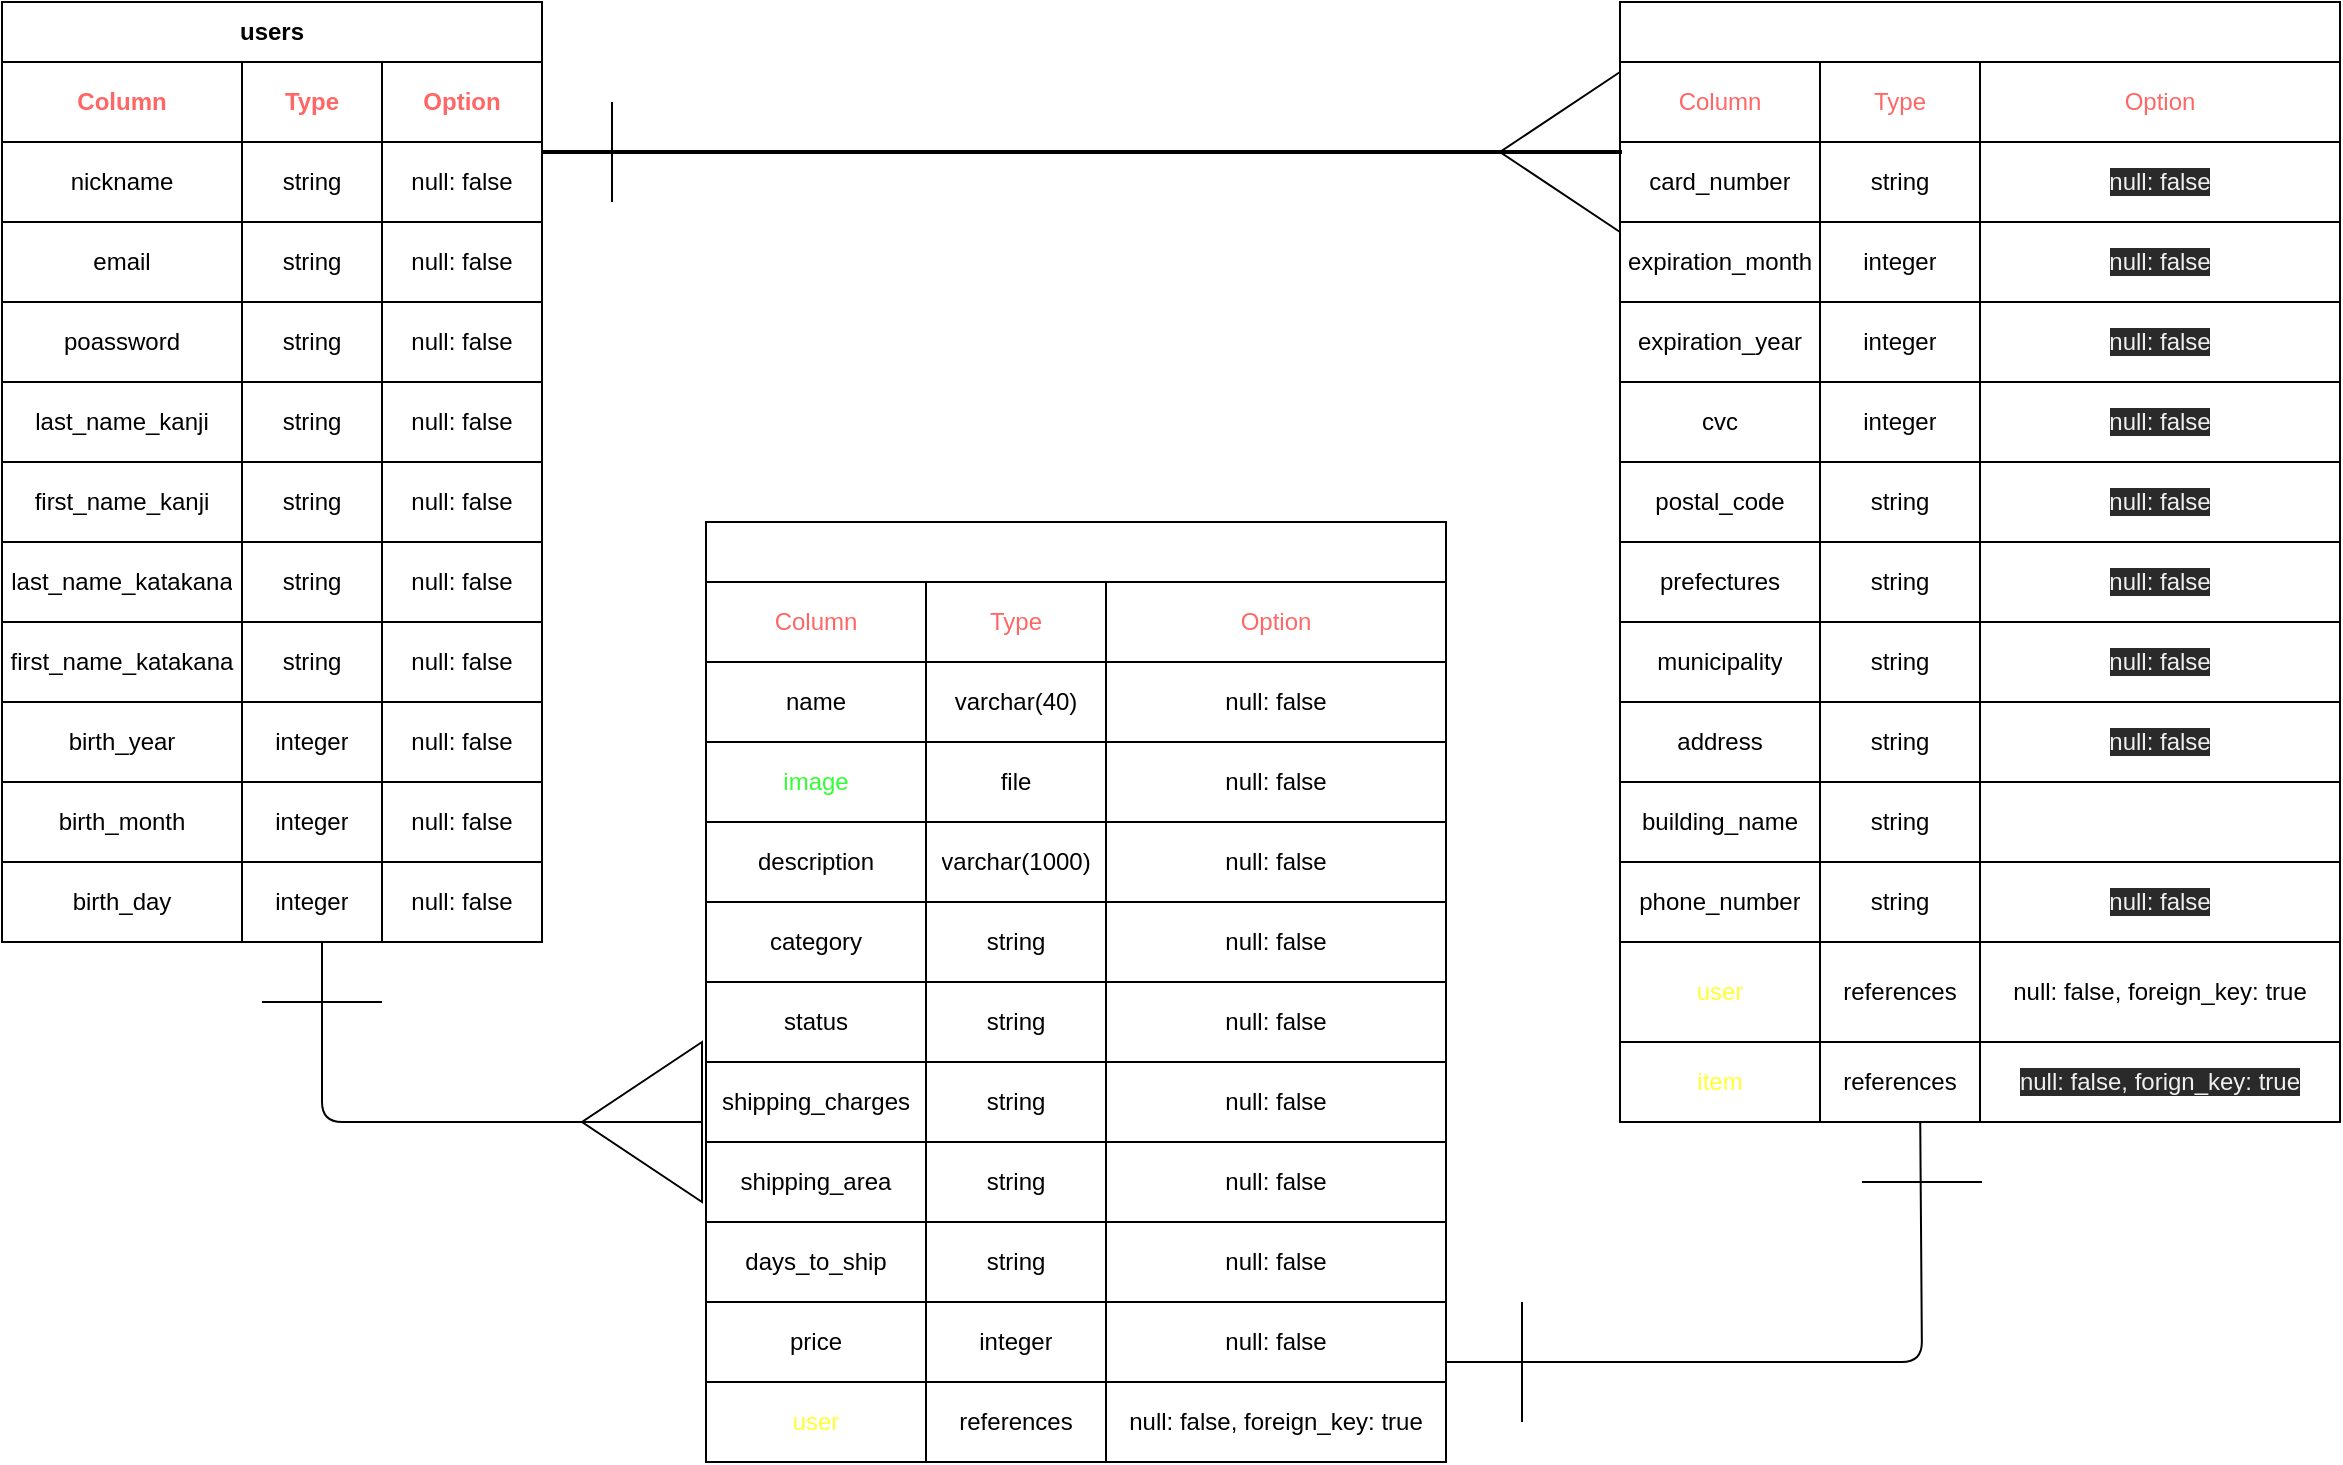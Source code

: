 <mxfile version="14.2.4" type="embed">
    <diagram id="sl5BSPvHvkOXAtMsiaxR" name="ページ1">
        <mxGraphModel dx="439" dy="753" grid="1" gridSize="10" guides="1" tooltips="1" connect="1" arrows="1" fold="1" page="1" pageScale="1" pageWidth="1169" pageHeight="1654" math="0" shadow="0">
            <root>
                <mxCell id="0"/>
                <mxCell id="1" parent="0"/>
                <mxCell id="167" value="" style="triangle;whiteSpace=wrap;html=1;labelBackgroundColor=none;fontColor=#FFFF33;rotation=-180;" vertex="1" parent="1">
                    <mxGeometry x="290" y="520" width="60" height="80" as="geometry"/>
                </mxCell>
                <mxCell id="15" value="users" style="shape=table;html=1;whiteSpace=wrap;startSize=30;container=1;collapsible=0;childLayout=tableLayout;fontStyle=1;align=center;spacing=2;" vertex="1" parent="1">
                    <mxGeometry width="270" height="470" as="geometry"/>
                </mxCell>
                <mxCell id="16" value="" style="shape=partialRectangle;html=1;whiteSpace=wrap;collapsible=0;dropTarget=0;pointerEvents=0;fillColor=none;top=0;left=0;bottom=0;right=0;points=[[0,0.5],[1,0.5]];portConstraint=eastwest;" vertex="1" parent="15">
                    <mxGeometry y="30" width="270" height="40" as="geometry"/>
                </mxCell>
                <mxCell id="17" value="Column" style="shape=partialRectangle;html=1;whiteSpace=wrap;connectable=0;fillColor=none;top=0;left=0;bottom=0;right=0;overflow=hidden;fontStyle=1;labelBackgroundColor=none;fontColor=#FF6666;" vertex="1" parent="16">
                    <mxGeometry width="120" height="40" as="geometry"/>
                </mxCell>
                <mxCell id="18" value="Type" style="shape=partialRectangle;html=1;whiteSpace=wrap;connectable=0;fillColor=none;top=0;left=0;bottom=0;right=0;overflow=hidden;fontStyle=1;fontColor=#FF6666;" vertex="1" parent="16">
                    <mxGeometry x="120" width="70" height="40" as="geometry"/>
                </mxCell>
                <mxCell id="19" value="Option" style="shape=partialRectangle;html=1;whiteSpace=wrap;connectable=0;fillColor=none;top=0;left=0;bottom=0;right=0;overflow=hidden;fontStyle=1;fontColor=#FF6666;" vertex="1" parent="16">
                    <mxGeometry x="190" width="80" height="40" as="geometry"/>
                </mxCell>
                <mxCell id="20" value="" style="shape=partialRectangle;html=1;whiteSpace=wrap;collapsible=0;dropTarget=0;pointerEvents=0;fillColor=none;top=0;left=0;bottom=0;right=0;points=[[0,0.5],[1,0.5]];portConstraint=eastwest;" vertex="1" parent="15">
                    <mxGeometry y="70" width="270" height="40" as="geometry"/>
                </mxCell>
                <mxCell id="21" value="nickname" style="shape=partialRectangle;html=1;whiteSpace=wrap;connectable=0;fillColor=none;top=0;left=0;bottom=0;right=0;overflow=hidden;" vertex="1" parent="20">
                    <mxGeometry width="120" height="40" as="geometry"/>
                </mxCell>
                <mxCell id="22" value="string" style="shape=partialRectangle;html=1;whiteSpace=wrap;connectable=0;fillColor=none;top=0;left=0;bottom=0;right=0;overflow=hidden;" vertex="1" parent="20">
                    <mxGeometry x="120" width="70" height="40" as="geometry"/>
                </mxCell>
                <mxCell id="23" value="null: false" style="shape=partialRectangle;html=1;whiteSpace=wrap;connectable=0;fillColor=none;top=0;left=0;bottom=0;right=0;overflow=hidden;" vertex="1" parent="20">
                    <mxGeometry x="190" width="80" height="40" as="geometry"/>
                </mxCell>
                <mxCell id="24" value="" style="shape=partialRectangle;html=1;whiteSpace=wrap;collapsible=0;dropTarget=0;pointerEvents=0;fillColor=none;top=0;left=0;bottom=0;right=0;points=[[0,0.5],[1,0.5]];portConstraint=eastwest;" vertex="1" parent="15">
                    <mxGeometry y="110" width="270" height="40" as="geometry"/>
                </mxCell>
                <mxCell id="25" value="email" style="shape=partialRectangle;html=1;whiteSpace=wrap;connectable=0;fillColor=none;top=0;left=0;bottom=0;right=0;overflow=hidden;" vertex="1" parent="24">
                    <mxGeometry width="120" height="40" as="geometry"/>
                </mxCell>
                <mxCell id="26" value="string" style="shape=partialRectangle;html=1;whiteSpace=wrap;connectable=0;fillColor=none;top=0;left=0;bottom=0;right=0;overflow=hidden;" vertex="1" parent="24">
                    <mxGeometry x="120" width="70" height="40" as="geometry"/>
                </mxCell>
                <mxCell id="27" value="&lt;span&gt;null: false&lt;/span&gt;" style="shape=partialRectangle;html=1;whiteSpace=wrap;connectable=0;fillColor=none;top=0;left=0;bottom=0;right=0;overflow=hidden;" vertex="1" parent="24">
                    <mxGeometry x="190" width="80" height="40" as="geometry"/>
                </mxCell>
                <mxCell id="28" style="shape=partialRectangle;html=1;whiteSpace=wrap;collapsible=0;dropTarget=0;pointerEvents=0;fillColor=none;top=0;left=0;bottom=0;right=0;points=[[0,0.5],[1,0.5]];portConstraint=eastwest;" vertex="1" parent="15">
                    <mxGeometry y="150" width="270" height="40" as="geometry"/>
                </mxCell>
                <mxCell id="29" value="poassword" style="shape=partialRectangle;html=1;whiteSpace=wrap;connectable=0;fillColor=none;top=0;left=0;bottom=0;right=0;overflow=hidden;" vertex="1" parent="28">
                    <mxGeometry width="120" height="40" as="geometry"/>
                </mxCell>
                <mxCell id="30" value="string" style="shape=partialRectangle;html=1;whiteSpace=wrap;connectable=0;fillColor=none;top=0;left=0;bottom=0;right=0;overflow=hidden;" vertex="1" parent="28">
                    <mxGeometry x="120" width="70" height="40" as="geometry"/>
                </mxCell>
                <mxCell id="31" value="&lt;span&gt;null: false&lt;/span&gt;" style="shape=partialRectangle;html=1;whiteSpace=wrap;connectable=0;fillColor=none;top=0;left=0;bottom=0;right=0;overflow=hidden;" vertex="1" parent="28">
                    <mxGeometry x="190" width="80" height="40" as="geometry"/>
                </mxCell>
                <mxCell id="32" style="shape=partialRectangle;html=1;whiteSpace=wrap;collapsible=0;dropTarget=0;pointerEvents=0;fillColor=none;top=0;left=0;bottom=0;right=0;points=[[0,0.5],[1,0.5]];portConstraint=eastwest;" vertex="1" parent="15">
                    <mxGeometry y="190" width="270" height="40" as="geometry"/>
                </mxCell>
                <mxCell id="33" value="last_name_kanji" style="shape=partialRectangle;html=1;whiteSpace=wrap;connectable=0;fillColor=none;top=0;left=0;bottom=0;right=0;overflow=hidden;" vertex="1" parent="32">
                    <mxGeometry width="120" height="40" as="geometry"/>
                </mxCell>
                <mxCell id="34" value="string" style="shape=partialRectangle;html=1;whiteSpace=wrap;connectable=0;fillColor=none;top=0;left=0;bottom=0;right=0;overflow=hidden;" vertex="1" parent="32">
                    <mxGeometry x="120" width="70" height="40" as="geometry"/>
                </mxCell>
                <mxCell id="35" value="&lt;span&gt;null: false&lt;/span&gt;" style="shape=partialRectangle;html=1;whiteSpace=wrap;connectable=0;fillColor=none;top=0;left=0;bottom=0;right=0;overflow=hidden;" vertex="1" parent="32">
                    <mxGeometry x="190" width="80" height="40" as="geometry"/>
                </mxCell>
                <mxCell id="36" style="shape=partialRectangle;html=1;whiteSpace=wrap;collapsible=0;dropTarget=0;pointerEvents=0;fillColor=none;top=0;left=0;bottom=0;right=0;points=[[0,0.5],[1,0.5]];portConstraint=eastwest;" vertex="1" parent="15">
                    <mxGeometry y="230" width="270" height="40" as="geometry"/>
                </mxCell>
                <mxCell id="37" value="first_name_kanji" style="shape=partialRectangle;html=1;whiteSpace=wrap;connectable=0;fillColor=none;top=0;left=0;bottom=0;right=0;overflow=hidden;" vertex="1" parent="36">
                    <mxGeometry width="120" height="40" as="geometry"/>
                </mxCell>
                <mxCell id="38" value="string" style="shape=partialRectangle;html=1;whiteSpace=wrap;connectable=0;fillColor=none;top=0;left=0;bottom=0;right=0;overflow=hidden;" vertex="1" parent="36">
                    <mxGeometry x="120" width="70" height="40" as="geometry"/>
                </mxCell>
                <mxCell id="39" value="&lt;span&gt;null: false&lt;/span&gt;" style="shape=partialRectangle;html=1;whiteSpace=wrap;connectable=0;fillColor=none;top=0;left=0;bottom=0;right=0;overflow=hidden;" vertex="1" parent="36">
                    <mxGeometry x="190" width="80" height="40" as="geometry"/>
                </mxCell>
                <mxCell id="40" style="shape=partialRectangle;html=1;whiteSpace=wrap;collapsible=0;dropTarget=0;pointerEvents=0;fillColor=none;top=0;left=0;bottom=0;right=0;points=[[0,0.5],[1,0.5]];portConstraint=eastwest;" vertex="1" parent="15">
                    <mxGeometry y="270" width="270" height="40" as="geometry"/>
                </mxCell>
                <mxCell id="41" value="last_name_katakana" style="shape=partialRectangle;html=1;whiteSpace=wrap;connectable=0;fillColor=none;top=0;left=0;bottom=0;right=0;overflow=hidden;" vertex="1" parent="40">
                    <mxGeometry width="120" height="40" as="geometry"/>
                </mxCell>
                <mxCell id="42" value="string" style="shape=partialRectangle;html=1;whiteSpace=wrap;connectable=0;fillColor=none;top=0;left=0;bottom=0;right=0;overflow=hidden;" vertex="1" parent="40">
                    <mxGeometry x="120" width="70" height="40" as="geometry"/>
                </mxCell>
                <mxCell id="43" value="&lt;span&gt;null: false&lt;/span&gt;" style="shape=partialRectangle;html=1;whiteSpace=wrap;connectable=0;fillColor=none;top=0;left=0;bottom=0;right=0;overflow=hidden;" vertex="1" parent="40">
                    <mxGeometry x="190" width="80" height="40" as="geometry"/>
                </mxCell>
                <mxCell id="44" style="shape=partialRectangle;html=1;whiteSpace=wrap;collapsible=0;dropTarget=0;pointerEvents=0;fillColor=none;top=0;left=0;bottom=0;right=0;points=[[0,0.5],[1,0.5]];portConstraint=eastwest;" vertex="1" parent="15">
                    <mxGeometry y="310" width="270" height="40" as="geometry"/>
                </mxCell>
                <mxCell id="45" value="first_name_katakana" style="shape=partialRectangle;html=1;whiteSpace=wrap;connectable=0;fillColor=none;top=0;left=0;bottom=0;right=0;overflow=hidden;" vertex="1" parent="44">
                    <mxGeometry width="120" height="40" as="geometry"/>
                </mxCell>
                <mxCell id="46" value="string" style="shape=partialRectangle;html=1;whiteSpace=wrap;connectable=0;fillColor=none;top=0;left=0;bottom=0;right=0;overflow=hidden;" vertex="1" parent="44">
                    <mxGeometry x="120" width="70" height="40" as="geometry"/>
                </mxCell>
                <mxCell id="47" value="&lt;span&gt;null: false&lt;/span&gt;" style="shape=partialRectangle;html=1;whiteSpace=wrap;connectable=0;fillColor=none;top=0;left=0;bottom=0;right=0;overflow=hidden;" vertex="1" parent="44">
                    <mxGeometry x="190" width="80" height="40" as="geometry"/>
                </mxCell>
                <mxCell id="48" style="shape=partialRectangle;html=1;whiteSpace=wrap;collapsible=0;dropTarget=0;pointerEvents=0;fillColor=none;top=0;left=0;bottom=0;right=0;points=[[0,0.5],[1,0.5]];portConstraint=eastwest;" vertex="1" parent="15">
                    <mxGeometry y="350" width="270" height="40" as="geometry"/>
                </mxCell>
                <mxCell id="49" value="birth_year" style="shape=partialRectangle;html=1;whiteSpace=wrap;connectable=0;fillColor=none;top=0;left=0;bottom=0;right=0;overflow=hidden;" vertex="1" parent="48">
                    <mxGeometry width="120" height="40" as="geometry"/>
                </mxCell>
                <mxCell id="50" value="integer" style="shape=partialRectangle;html=1;whiteSpace=wrap;connectable=0;fillColor=none;top=0;left=0;bottom=0;right=0;overflow=hidden;" vertex="1" parent="48">
                    <mxGeometry x="120" width="70" height="40" as="geometry"/>
                </mxCell>
                <mxCell id="51" value="&lt;span&gt;null: false&lt;/span&gt;" style="shape=partialRectangle;html=1;whiteSpace=wrap;connectable=0;fillColor=none;top=0;left=0;bottom=0;right=0;overflow=hidden;" vertex="1" parent="48">
                    <mxGeometry x="190" width="80" height="40" as="geometry"/>
                </mxCell>
                <mxCell id="52" style="shape=partialRectangle;html=1;whiteSpace=wrap;collapsible=0;dropTarget=0;pointerEvents=0;fillColor=none;top=0;left=0;bottom=0;right=0;points=[[0,0.5],[1,0.5]];portConstraint=eastwest;" vertex="1" parent="15">
                    <mxGeometry y="390" width="270" height="40" as="geometry"/>
                </mxCell>
                <mxCell id="53" value="birth_month" style="shape=partialRectangle;html=1;whiteSpace=wrap;connectable=0;fillColor=none;top=0;left=0;bottom=0;right=0;overflow=hidden;" vertex="1" parent="52">
                    <mxGeometry width="120" height="40" as="geometry"/>
                </mxCell>
                <mxCell id="54" value="integer" style="shape=partialRectangle;html=1;whiteSpace=wrap;connectable=0;fillColor=none;top=0;left=0;bottom=0;right=0;overflow=hidden;" vertex="1" parent="52">
                    <mxGeometry x="120" width="70" height="40" as="geometry"/>
                </mxCell>
                <mxCell id="55" value="&lt;span&gt;null: false&lt;/span&gt;" style="shape=partialRectangle;html=1;whiteSpace=wrap;connectable=0;fillColor=none;top=0;left=0;bottom=0;right=0;overflow=hidden;" vertex="1" parent="52">
                    <mxGeometry x="190" width="80" height="40" as="geometry"/>
                </mxCell>
                <mxCell id="56" style="shape=partialRectangle;html=1;whiteSpace=wrap;collapsible=0;dropTarget=0;pointerEvents=0;fillColor=none;top=0;left=0;bottom=0;right=0;points=[[0,0.5],[1,0.5]];portConstraint=eastwest;" vertex="1" parent="15">
                    <mxGeometry y="430" width="270" height="40" as="geometry"/>
                </mxCell>
                <mxCell id="57" value="birth_day" style="shape=partialRectangle;html=1;whiteSpace=wrap;connectable=0;fillColor=none;top=0;left=0;bottom=0;right=0;overflow=hidden;" vertex="1" parent="56">
                    <mxGeometry width="120" height="40" as="geometry"/>
                </mxCell>
                <mxCell id="58" value="integer" style="shape=partialRectangle;html=1;whiteSpace=wrap;connectable=0;fillColor=none;top=0;left=0;bottom=0;right=0;overflow=hidden;" vertex="1" parent="56">
                    <mxGeometry x="120" width="70" height="40" as="geometry"/>
                </mxCell>
                <mxCell id="59" value="&lt;span&gt;null: false&lt;/span&gt;" style="shape=partialRectangle;html=1;whiteSpace=wrap;connectable=0;fillColor=none;top=0;left=0;bottom=0;right=0;overflow=hidden;" vertex="1" parent="56">
                    <mxGeometry x="190" width="80" height="40" as="geometry"/>
                </mxCell>
                <mxCell id="60" value="&lt;font color=&quot;#ffffff&quot;&gt;items&lt;/font&gt;" style="shape=table;html=1;whiteSpace=wrap;startSize=30;container=1;collapsible=0;childLayout=tableLayout;fontStyle=1;align=center;labelBackgroundColor=none;fontColor=#FF6666;" vertex="1" parent="1">
                    <mxGeometry x="352" y="260" width="370" height="470" as="geometry"/>
                </mxCell>
                <mxCell id="61" value="" style="shape=partialRectangle;html=1;whiteSpace=wrap;collapsible=0;dropTarget=0;pointerEvents=0;fillColor=none;top=0;left=0;bottom=0;right=0;points=[[0,0.5],[1,0.5]];portConstraint=eastwest;" vertex="1" parent="60">
                    <mxGeometry y="30" width="370" height="40" as="geometry"/>
                </mxCell>
                <mxCell id="62" value="Column" style="shape=partialRectangle;html=1;whiteSpace=wrap;connectable=0;fillColor=none;top=0;left=0;bottom=0;right=0;overflow=hidden;fontColor=#FF6666;" vertex="1" parent="61">
                    <mxGeometry width="110" height="40" as="geometry"/>
                </mxCell>
                <mxCell id="63" value="Type" style="shape=partialRectangle;html=1;whiteSpace=wrap;connectable=0;fillColor=none;top=0;left=0;bottom=0;right=0;overflow=hidden;fontColor=#FF6666;" vertex="1" parent="61">
                    <mxGeometry x="110" width="90" height="40" as="geometry"/>
                </mxCell>
                <mxCell id="64" value="Option" style="shape=partialRectangle;html=1;whiteSpace=wrap;connectable=0;fillColor=none;top=0;left=0;bottom=0;right=0;overflow=hidden;fontColor=#FF6666;" vertex="1" parent="61">
                    <mxGeometry x="200" width="170" height="40" as="geometry"/>
                </mxCell>
                <mxCell id="93" style="shape=partialRectangle;html=1;whiteSpace=wrap;collapsible=0;dropTarget=0;pointerEvents=0;fillColor=none;top=0;left=0;bottom=0;right=0;points=[[0,0.5],[1,0.5]];portConstraint=eastwest;" vertex="1" parent="60">
                    <mxGeometry y="70" width="370" height="40" as="geometry"/>
                </mxCell>
                <mxCell id="94" value="name" style="shape=partialRectangle;html=1;whiteSpace=wrap;connectable=0;fillColor=none;top=0;left=0;bottom=0;right=0;overflow=hidden;" vertex="1" parent="93">
                    <mxGeometry width="110" height="40" as="geometry"/>
                </mxCell>
                <mxCell id="95" value="varchar(40)" style="shape=partialRectangle;html=1;whiteSpace=wrap;connectable=0;fillColor=none;top=0;left=0;bottom=0;right=0;overflow=hidden;" vertex="1" parent="93">
                    <mxGeometry x="110" width="90" height="40" as="geometry"/>
                </mxCell>
                <mxCell id="96" value="null: false" style="shape=partialRectangle;html=1;whiteSpace=wrap;connectable=0;fillColor=none;top=0;left=0;bottom=0;right=0;overflow=hidden;" vertex="1" parent="93">
                    <mxGeometry x="200" width="170" height="40" as="geometry"/>
                </mxCell>
                <mxCell id="89" style="shape=partialRectangle;html=1;whiteSpace=wrap;collapsible=0;dropTarget=0;pointerEvents=0;fillColor=none;top=0;left=0;bottom=0;right=0;points=[[0,0.5],[1,0.5]];portConstraint=eastwest;fontColor=#33FF33;" vertex="1" parent="60">
                    <mxGeometry y="110" width="370" height="40" as="geometry"/>
                </mxCell>
                <mxCell id="90" value="image" style="shape=partialRectangle;html=1;whiteSpace=wrap;connectable=0;fillColor=none;top=0;left=0;bottom=0;right=0;overflow=hidden;fontColor=#33FF33;" vertex="1" parent="89">
                    <mxGeometry width="110" height="40" as="geometry"/>
                </mxCell>
                <mxCell id="91" value="file" style="shape=partialRectangle;html=1;whiteSpace=wrap;connectable=0;fillColor=none;top=0;left=0;bottom=0;right=0;overflow=hidden;" vertex="1" parent="89">
                    <mxGeometry x="110" width="90" height="40" as="geometry"/>
                </mxCell>
                <mxCell id="92" value="null: false" style="shape=partialRectangle;html=1;whiteSpace=wrap;connectable=0;fillColor=none;top=0;left=0;bottom=0;right=0;overflow=hidden;" vertex="1" parent="89">
                    <mxGeometry x="200" width="170" height="40" as="geometry"/>
                </mxCell>
                <mxCell id="85" style="shape=partialRectangle;html=1;whiteSpace=wrap;collapsible=0;dropTarget=0;pointerEvents=0;fillColor=none;top=0;left=0;bottom=0;right=0;points=[[0,0.5],[1,0.5]];portConstraint=eastwest;" vertex="1" parent="60">
                    <mxGeometry y="150" width="370" height="40" as="geometry"/>
                </mxCell>
                <mxCell id="86" value="description" style="shape=partialRectangle;html=1;whiteSpace=wrap;connectable=0;fillColor=none;top=0;left=0;bottom=0;right=0;overflow=hidden;" vertex="1" parent="85">
                    <mxGeometry width="110" height="40" as="geometry"/>
                </mxCell>
                <mxCell id="87" value="varchar(1000)" style="shape=partialRectangle;html=1;whiteSpace=wrap;connectable=0;fillColor=none;top=0;left=0;bottom=0;right=0;overflow=hidden;" vertex="1" parent="85">
                    <mxGeometry x="110" width="90" height="40" as="geometry"/>
                </mxCell>
                <mxCell id="88" value="null: false" style="shape=partialRectangle;html=1;whiteSpace=wrap;connectable=0;fillColor=none;top=0;left=0;bottom=0;right=0;overflow=hidden;" vertex="1" parent="85">
                    <mxGeometry x="200" width="170" height="40" as="geometry"/>
                </mxCell>
                <mxCell id="81" style="shape=partialRectangle;html=1;whiteSpace=wrap;collapsible=0;dropTarget=0;pointerEvents=0;fillColor=none;top=0;left=0;bottom=0;right=0;points=[[0,0.5],[1,0.5]];portConstraint=eastwest;" vertex="1" parent="60">
                    <mxGeometry y="190" width="370" height="40" as="geometry"/>
                </mxCell>
                <mxCell id="82" value="category" style="shape=partialRectangle;html=1;whiteSpace=wrap;connectable=0;fillColor=none;top=0;left=0;bottom=0;right=0;overflow=hidden;" vertex="1" parent="81">
                    <mxGeometry width="110" height="40" as="geometry"/>
                </mxCell>
                <mxCell id="83" value="string" style="shape=partialRectangle;html=1;whiteSpace=wrap;connectable=0;fillColor=none;top=0;left=0;bottom=0;right=0;overflow=hidden;" vertex="1" parent="81">
                    <mxGeometry x="110" width="90" height="40" as="geometry"/>
                </mxCell>
                <mxCell id="84" value="null: false" style="shape=partialRectangle;html=1;whiteSpace=wrap;connectable=0;fillColor=none;top=0;left=0;bottom=0;right=0;overflow=hidden;" vertex="1" parent="81">
                    <mxGeometry x="200" width="170" height="40" as="geometry"/>
                </mxCell>
                <mxCell id="77" style="shape=partialRectangle;html=1;whiteSpace=wrap;collapsible=0;dropTarget=0;pointerEvents=0;fillColor=none;top=0;left=0;bottom=0;right=0;points=[[0,0.5],[1,0.5]];portConstraint=eastwest;" vertex="1" parent="60">
                    <mxGeometry y="230" width="370" height="40" as="geometry"/>
                </mxCell>
                <mxCell id="78" value="status" style="shape=partialRectangle;html=1;whiteSpace=wrap;connectable=0;fillColor=none;top=0;left=0;bottom=0;right=0;overflow=hidden;" vertex="1" parent="77">
                    <mxGeometry width="110" height="40" as="geometry"/>
                </mxCell>
                <mxCell id="79" value="string" style="shape=partialRectangle;html=1;whiteSpace=wrap;connectable=0;fillColor=none;top=0;left=0;bottom=0;right=0;overflow=hidden;" vertex="1" parent="77">
                    <mxGeometry x="110" width="90" height="40" as="geometry"/>
                </mxCell>
                <mxCell id="80" value="null: false" style="shape=partialRectangle;html=1;whiteSpace=wrap;connectable=0;fillColor=none;top=0;left=0;bottom=0;right=0;overflow=hidden;" vertex="1" parent="77">
                    <mxGeometry x="200" width="170" height="40" as="geometry"/>
                </mxCell>
                <mxCell id="73" style="shape=partialRectangle;html=1;whiteSpace=wrap;collapsible=0;dropTarget=0;pointerEvents=0;fillColor=none;top=0;left=0;bottom=0;right=0;points=[[0,0.5],[1,0.5]];portConstraint=eastwest;" vertex="1" parent="60">
                    <mxGeometry y="270" width="370" height="40" as="geometry"/>
                </mxCell>
                <mxCell id="74" value="shipping_charges" style="shape=partialRectangle;html=1;whiteSpace=wrap;connectable=0;fillColor=none;top=0;left=0;bottom=0;right=0;overflow=hidden;" vertex="1" parent="73">
                    <mxGeometry width="110" height="40" as="geometry"/>
                </mxCell>
                <mxCell id="75" value="string" style="shape=partialRectangle;html=1;whiteSpace=wrap;connectable=0;fillColor=none;top=0;left=0;bottom=0;right=0;overflow=hidden;" vertex="1" parent="73">
                    <mxGeometry x="110" width="90" height="40" as="geometry"/>
                </mxCell>
                <mxCell id="76" value="null: false" style="shape=partialRectangle;html=1;whiteSpace=wrap;connectable=0;fillColor=none;top=0;left=0;bottom=0;right=0;overflow=hidden;" vertex="1" parent="73">
                    <mxGeometry x="200" width="170" height="40" as="geometry"/>
                </mxCell>
                <mxCell id="65" value="" style="shape=partialRectangle;html=1;whiteSpace=wrap;collapsible=0;dropTarget=0;pointerEvents=0;fillColor=none;top=0;left=0;bottom=0;right=0;points=[[0,0.5],[1,0.5]];portConstraint=eastwest;" vertex="1" parent="60">
                    <mxGeometry y="310" width="370" height="40" as="geometry"/>
                </mxCell>
                <mxCell id="66" value="shipping_area" style="shape=partialRectangle;html=1;whiteSpace=wrap;connectable=0;fillColor=none;top=0;left=0;bottom=0;right=0;overflow=hidden;" vertex="1" parent="65">
                    <mxGeometry width="110" height="40" as="geometry"/>
                </mxCell>
                <mxCell id="67" value="string" style="shape=partialRectangle;html=1;whiteSpace=wrap;connectable=0;fillColor=none;top=0;left=0;bottom=0;right=0;overflow=hidden;" vertex="1" parent="65">
                    <mxGeometry x="110" width="90" height="40" as="geometry"/>
                </mxCell>
                <mxCell id="68" value="null: false" style="shape=partialRectangle;html=1;whiteSpace=wrap;connectable=0;fillColor=none;top=0;left=0;bottom=0;right=0;overflow=hidden;" vertex="1" parent="65">
                    <mxGeometry x="200" width="170" height="40" as="geometry"/>
                </mxCell>
                <mxCell id="69" value="" style="shape=partialRectangle;html=1;whiteSpace=wrap;collapsible=0;dropTarget=0;pointerEvents=0;fillColor=none;top=0;left=0;bottom=0;right=0;points=[[0,0.5],[1,0.5]];portConstraint=eastwest;" vertex="1" parent="60">
                    <mxGeometry y="350" width="370" height="40" as="geometry"/>
                </mxCell>
                <mxCell id="70" value="days_to_ship" style="shape=partialRectangle;html=1;whiteSpace=wrap;connectable=0;fillColor=none;top=0;left=0;bottom=0;right=0;overflow=hidden;" vertex="1" parent="69">
                    <mxGeometry width="110" height="40" as="geometry"/>
                </mxCell>
                <mxCell id="71" value="string" style="shape=partialRectangle;html=1;whiteSpace=wrap;connectable=0;fillColor=none;top=0;left=0;bottom=0;right=0;overflow=hidden;" vertex="1" parent="69">
                    <mxGeometry x="110" width="90" height="40" as="geometry"/>
                </mxCell>
                <mxCell id="72" value="null: false" style="shape=partialRectangle;html=1;whiteSpace=wrap;connectable=0;fillColor=none;top=0;left=0;bottom=0;right=0;overflow=hidden;" vertex="1" parent="69">
                    <mxGeometry x="200" width="170" height="40" as="geometry"/>
                </mxCell>
                <mxCell id="97" style="shape=partialRectangle;html=1;whiteSpace=wrap;collapsible=0;dropTarget=0;pointerEvents=0;fillColor=none;top=0;left=0;bottom=0;right=0;points=[[0,0.5],[1,0.5]];portConstraint=eastwest;" vertex="1" parent="60">
                    <mxGeometry y="390" width="370" height="40" as="geometry"/>
                </mxCell>
                <mxCell id="98" value="price" style="shape=partialRectangle;html=1;whiteSpace=wrap;connectable=0;fillColor=none;top=0;left=0;bottom=0;right=0;overflow=hidden;" vertex="1" parent="97">
                    <mxGeometry width="110" height="40" as="geometry"/>
                </mxCell>
                <mxCell id="99" value="integer" style="shape=partialRectangle;html=1;whiteSpace=wrap;connectable=0;fillColor=none;top=0;left=0;bottom=0;right=0;overflow=hidden;" vertex="1" parent="97">
                    <mxGeometry x="110" width="90" height="40" as="geometry"/>
                </mxCell>
                <mxCell id="100" value="null: false" style="shape=partialRectangle;html=1;whiteSpace=wrap;connectable=0;fillColor=none;top=0;left=0;bottom=0;right=0;overflow=hidden;" vertex="1" parent="97">
                    <mxGeometry x="200" width="170" height="40" as="geometry"/>
                </mxCell>
                <mxCell id="105" style="shape=partialRectangle;html=1;whiteSpace=wrap;collapsible=0;dropTarget=0;pointerEvents=0;fillColor=none;top=0;left=0;bottom=0;right=0;points=[[0,0.5],[1,0.5]];portConstraint=eastwest;" vertex="1" parent="60">
                    <mxGeometry y="430" width="370" height="40" as="geometry"/>
                </mxCell>
                <mxCell id="106" value="user" style="shape=partialRectangle;html=1;whiteSpace=wrap;connectable=0;fillColor=none;top=0;left=0;bottom=0;right=0;overflow=hidden;fontColor=#FFFF33;" vertex="1" parent="105">
                    <mxGeometry width="110" height="40" as="geometry"/>
                </mxCell>
                <mxCell id="107" value="references" style="shape=partialRectangle;html=1;whiteSpace=wrap;connectable=0;fillColor=none;top=0;left=0;bottom=0;right=0;overflow=hidden;" vertex="1" parent="105">
                    <mxGeometry x="110" width="90" height="40" as="geometry"/>
                </mxCell>
                <mxCell id="108" value="null: false, foreign_key: true" style="shape=partialRectangle;html=1;whiteSpace=wrap;connectable=0;fillColor=none;top=0;left=0;bottom=0;right=0;overflow=hidden;" vertex="1" parent="105">
                    <mxGeometry x="200" width="170" height="40" as="geometry"/>
                </mxCell>
                <mxCell id="109" value="orders" style="shape=table;html=1;whiteSpace=wrap;startSize=30;container=1;collapsible=0;childLayout=tableLayout;fontStyle=1;align=center;labelBackgroundColor=none;fontColor=#FFFFFF;" vertex="1" parent="1">
                    <mxGeometry x="809" width="360" height="560" as="geometry"/>
                </mxCell>
                <mxCell id="110" value="" style="shape=partialRectangle;html=1;whiteSpace=wrap;collapsible=0;dropTarget=0;pointerEvents=0;fillColor=none;top=0;left=0;bottom=0;right=0;points=[[0,0.5],[1,0.5]];portConstraint=eastwest;" vertex="1" parent="109">
                    <mxGeometry y="30" width="360" height="40" as="geometry"/>
                </mxCell>
                <mxCell id="111" value="Column" style="shape=partialRectangle;html=1;whiteSpace=wrap;connectable=0;fillColor=none;top=0;left=0;bottom=0;right=0;overflow=hidden;fontColor=#FF6666;" vertex="1" parent="110">
                    <mxGeometry width="100" height="40" as="geometry"/>
                </mxCell>
                <mxCell id="112" value="Type" style="shape=partialRectangle;html=1;whiteSpace=wrap;connectable=0;fillColor=none;top=0;left=0;bottom=0;right=0;overflow=hidden;fontColor=#FF6666;" vertex="1" parent="110">
                    <mxGeometry x="100" width="80" height="40" as="geometry"/>
                </mxCell>
                <mxCell id="113" value="Option" style="shape=partialRectangle;html=1;whiteSpace=wrap;connectable=0;fillColor=none;top=0;left=0;bottom=0;right=0;overflow=hidden;fontColor=#FF6666;" vertex="1" parent="110">
                    <mxGeometry x="180" width="180" height="40" as="geometry"/>
                </mxCell>
                <mxCell id="114" value="" style="shape=partialRectangle;html=1;whiteSpace=wrap;collapsible=0;dropTarget=0;pointerEvents=0;fillColor=none;top=0;left=0;bottom=0;right=0;points=[[0,0.5],[1,0.5]];portConstraint=eastwest;" vertex="1" parent="109">
                    <mxGeometry y="70" width="360" height="40" as="geometry"/>
                </mxCell>
                <mxCell id="115" value="card_number" style="shape=partialRectangle;html=1;whiteSpace=wrap;connectable=0;fillColor=none;top=0;left=0;bottom=0;right=0;overflow=hidden;" vertex="1" parent="114">
                    <mxGeometry width="100" height="40" as="geometry"/>
                </mxCell>
                <mxCell id="116" value="string" style="shape=partialRectangle;html=1;whiteSpace=wrap;connectable=0;fillColor=none;top=0;left=0;bottom=0;right=0;overflow=hidden;" vertex="1" parent="114">
                    <mxGeometry x="100" width="80" height="40" as="geometry"/>
                </mxCell>
                <mxCell id="117" value="&lt;meta charset=&quot;utf-8&quot;&gt;&lt;span style=&quot;color: rgb(240, 240, 240); font-family: helvetica; font-size: 12px; font-style: normal; font-weight: 400; letter-spacing: normal; text-align: center; text-indent: 0px; text-transform: none; word-spacing: 0px; background-color: rgb(42, 42, 42); display: inline; float: none;&quot;&gt;null: false&lt;/span&gt;" style="shape=partialRectangle;html=1;whiteSpace=wrap;connectable=0;fillColor=none;top=0;left=0;bottom=0;right=0;overflow=hidden;" vertex="1" parent="114">
                    <mxGeometry x="180" width="180" height="40" as="geometry"/>
                </mxCell>
                <mxCell id="118" value="" style="shape=partialRectangle;html=1;whiteSpace=wrap;collapsible=0;dropTarget=0;pointerEvents=0;fillColor=none;top=0;left=0;bottom=0;right=0;points=[[0,0.5],[1,0.5]];portConstraint=eastwest;" vertex="1" parent="109">
                    <mxGeometry y="110" width="360" height="40" as="geometry"/>
                </mxCell>
                <mxCell id="119" value="expiration_month" style="shape=partialRectangle;html=1;whiteSpace=wrap;connectable=0;fillColor=none;top=0;left=0;bottom=0;right=0;overflow=hidden;" vertex="1" parent="118">
                    <mxGeometry width="100" height="40" as="geometry"/>
                </mxCell>
                <mxCell id="120" value="integer" style="shape=partialRectangle;html=1;whiteSpace=wrap;connectable=0;fillColor=none;top=0;left=0;bottom=0;right=0;overflow=hidden;" vertex="1" parent="118">
                    <mxGeometry x="100" width="80" height="40" as="geometry"/>
                </mxCell>
                <mxCell id="121" value="&lt;meta charset=&quot;utf-8&quot;&gt;&lt;span style=&quot;color: rgb(240, 240, 240); font-family: helvetica; font-size: 12px; font-style: normal; font-weight: 400; letter-spacing: normal; text-align: center; text-indent: 0px; text-transform: none; word-spacing: 0px; background-color: rgb(42, 42, 42); display: inline; float: none;&quot;&gt;null: false&lt;/span&gt;" style="shape=partialRectangle;html=1;whiteSpace=wrap;connectable=0;fillColor=none;top=0;left=0;bottom=0;right=0;overflow=hidden;" vertex="1" parent="118">
                    <mxGeometry x="180" width="180" height="40" as="geometry"/>
                </mxCell>
                <mxCell id="122" style="shape=partialRectangle;html=1;whiteSpace=wrap;collapsible=0;dropTarget=0;pointerEvents=0;fillColor=none;top=0;left=0;bottom=0;right=0;points=[[0,0.5],[1,0.5]];portConstraint=eastwest;" vertex="1" parent="109">
                    <mxGeometry y="150" width="360" height="40" as="geometry"/>
                </mxCell>
                <mxCell id="123" value="expiration_year" style="shape=partialRectangle;html=1;whiteSpace=wrap;connectable=0;fillColor=none;top=0;left=0;bottom=0;right=0;overflow=hidden;" vertex="1" parent="122">
                    <mxGeometry width="100" height="40" as="geometry"/>
                </mxCell>
                <mxCell id="124" value="integer" style="shape=partialRectangle;html=1;whiteSpace=wrap;connectable=0;fillColor=none;top=0;left=0;bottom=0;right=0;overflow=hidden;" vertex="1" parent="122">
                    <mxGeometry x="100" width="80" height="40" as="geometry"/>
                </mxCell>
                <mxCell id="125" value="&lt;meta charset=&quot;utf-8&quot;&gt;&lt;span style=&quot;color: rgb(240, 240, 240); font-family: helvetica; font-size: 12px; font-style: normal; font-weight: 400; letter-spacing: normal; text-align: center; text-indent: 0px; text-transform: none; word-spacing: 0px; background-color: rgb(42, 42, 42); display: inline; float: none;&quot;&gt;null: false&lt;/span&gt;" style="shape=partialRectangle;html=1;whiteSpace=wrap;connectable=0;fillColor=none;top=0;left=0;bottom=0;right=0;overflow=hidden;" vertex="1" parent="122">
                    <mxGeometry x="180" width="180" height="40" as="geometry"/>
                </mxCell>
                <mxCell id="126" style="shape=partialRectangle;html=1;whiteSpace=wrap;collapsible=0;dropTarget=0;pointerEvents=0;fillColor=none;top=0;left=0;bottom=0;right=0;points=[[0,0.5],[1,0.5]];portConstraint=eastwest;" vertex="1" parent="109">
                    <mxGeometry y="190" width="360" height="40" as="geometry"/>
                </mxCell>
                <mxCell id="127" value="cvc" style="shape=partialRectangle;html=1;whiteSpace=wrap;connectable=0;fillColor=none;top=0;left=0;bottom=0;right=0;overflow=hidden;" vertex="1" parent="126">
                    <mxGeometry width="100" height="40" as="geometry"/>
                </mxCell>
                <mxCell id="128" value="integer" style="shape=partialRectangle;html=1;whiteSpace=wrap;connectable=0;fillColor=none;top=0;left=0;bottom=0;right=0;overflow=hidden;" vertex="1" parent="126">
                    <mxGeometry x="100" width="80" height="40" as="geometry"/>
                </mxCell>
                <mxCell id="129" value="&lt;meta charset=&quot;utf-8&quot;&gt;&lt;span style=&quot;color: rgb(240, 240, 240); font-family: helvetica; font-size: 12px; font-style: normal; font-weight: 400; letter-spacing: normal; text-align: center; text-indent: 0px; text-transform: none; word-spacing: 0px; background-color: rgb(42, 42, 42); display: inline; float: none;&quot;&gt;null: false&lt;/span&gt;" style="shape=partialRectangle;html=1;whiteSpace=wrap;connectable=0;fillColor=none;top=0;left=0;bottom=0;right=0;overflow=hidden;" vertex="1" parent="126">
                    <mxGeometry x="180" width="180" height="40" as="geometry"/>
                </mxCell>
                <mxCell id="130" style="shape=partialRectangle;html=1;whiteSpace=wrap;collapsible=0;dropTarget=0;pointerEvents=0;fillColor=none;top=0;left=0;bottom=0;right=0;points=[[0,0.5],[1,0.5]];portConstraint=eastwest;" vertex="1" parent="109">
                    <mxGeometry y="230" width="360" height="40" as="geometry"/>
                </mxCell>
                <mxCell id="131" value="postal_code" style="shape=partialRectangle;html=1;whiteSpace=wrap;connectable=0;fillColor=none;top=0;left=0;bottom=0;right=0;overflow=hidden;" vertex="1" parent="130">
                    <mxGeometry width="100" height="40" as="geometry"/>
                </mxCell>
                <mxCell id="132" value="string" style="shape=partialRectangle;html=1;whiteSpace=wrap;connectable=0;fillColor=none;top=0;left=0;bottom=0;right=0;overflow=hidden;" vertex="1" parent="130">
                    <mxGeometry x="100" width="80" height="40" as="geometry"/>
                </mxCell>
                <mxCell id="133" value="&lt;meta charset=&quot;utf-8&quot;&gt;&lt;span style=&quot;color: rgb(240, 240, 240); font-family: helvetica; font-size: 12px; font-style: normal; font-weight: 400; letter-spacing: normal; text-align: center; text-indent: 0px; text-transform: none; word-spacing: 0px; background-color: rgb(42, 42, 42); display: inline; float: none;&quot;&gt;null: false&lt;/span&gt;" style="shape=partialRectangle;html=1;whiteSpace=wrap;connectable=0;fillColor=none;top=0;left=0;bottom=0;right=0;overflow=hidden;" vertex="1" parent="130">
                    <mxGeometry x="180" width="180" height="40" as="geometry"/>
                </mxCell>
                <mxCell id="134" style="shape=partialRectangle;html=1;whiteSpace=wrap;collapsible=0;dropTarget=0;pointerEvents=0;fillColor=none;top=0;left=0;bottom=0;right=0;points=[[0,0.5],[1,0.5]];portConstraint=eastwest;" vertex="1" parent="109">
                    <mxGeometry y="270" width="360" height="40" as="geometry"/>
                </mxCell>
                <mxCell id="135" value="prefectures" style="shape=partialRectangle;html=1;whiteSpace=wrap;connectable=0;fillColor=none;top=0;left=0;bottom=0;right=0;overflow=hidden;" vertex="1" parent="134">
                    <mxGeometry width="100" height="40" as="geometry"/>
                </mxCell>
                <mxCell id="136" value="string" style="shape=partialRectangle;html=1;whiteSpace=wrap;connectable=0;fillColor=none;top=0;left=0;bottom=0;right=0;overflow=hidden;" vertex="1" parent="134">
                    <mxGeometry x="100" width="80" height="40" as="geometry"/>
                </mxCell>
                <mxCell id="137" value="&lt;meta charset=&quot;utf-8&quot;&gt;&lt;span style=&quot;color: rgb(240, 240, 240); font-family: helvetica; font-size: 12px; font-style: normal; font-weight: 400; letter-spacing: normal; text-align: center; text-indent: 0px; text-transform: none; word-spacing: 0px; background-color: rgb(42, 42, 42); display: inline; float: none;&quot;&gt;null: false&lt;/span&gt;" style="shape=partialRectangle;html=1;whiteSpace=wrap;connectable=0;fillColor=none;top=0;left=0;bottom=0;right=0;overflow=hidden;" vertex="1" parent="134">
                    <mxGeometry x="180" width="180" height="40" as="geometry"/>
                </mxCell>
                <mxCell id="138" style="shape=partialRectangle;html=1;whiteSpace=wrap;collapsible=0;dropTarget=0;pointerEvents=0;fillColor=none;top=0;left=0;bottom=0;right=0;points=[[0,0.5],[1,0.5]];portConstraint=eastwest;" vertex="1" parent="109">
                    <mxGeometry y="310" width="360" height="40" as="geometry"/>
                </mxCell>
                <mxCell id="139" value="municipality" style="shape=partialRectangle;html=1;whiteSpace=wrap;connectable=0;fillColor=none;top=0;left=0;bottom=0;right=0;overflow=hidden;" vertex="1" parent="138">
                    <mxGeometry width="100" height="40" as="geometry"/>
                </mxCell>
                <mxCell id="140" value="string" style="shape=partialRectangle;html=1;whiteSpace=wrap;connectable=0;fillColor=none;top=0;left=0;bottom=0;right=0;overflow=hidden;" vertex="1" parent="138">
                    <mxGeometry x="100" width="80" height="40" as="geometry"/>
                </mxCell>
                <mxCell id="141" value="&lt;meta charset=&quot;utf-8&quot;&gt;&lt;span style=&quot;color: rgb(240, 240, 240); font-family: helvetica; font-size: 12px; font-style: normal; font-weight: 400; letter-spacing: normal; text-align: center; text-indent: 0px; text-transform: none; word-spacing: 0px; background-color: rgb(42, 42, 42); display: inline; float: none;&quot;&gt;null: false&lt;/span&gt;" style="shape=partialRectangle;html=1;whiteSpace=wrap;connectable=0;fillColor=none;top=0;left=0;bottom=0;right=0;overflow=hidden;" vertex="1" parent="138">
                    <mxGeometry x="180" width="180" height="40" as="geometry"/>
                </mxCell>
                <mxCell id="142" style="shape=partialRectangle;html=1;whiteSpace=wrap;collapsible=0;dropTarget=0;pointerEvents=0;fillColor=none;top=0;left=0;bottom=0;right=0;points=[[0,0.5],[1,0.5]];portConstraint=eastwest;" vertex="1" parent="109">
                    <mxGeometry y="350" width="360" height="40" as="geometry"/>
                </mxCell>
                <mxCell id="143" value="address" style="shape=partialRectangle;html=1;whiteSpace=wrap;connectable=0;fillColor=none;top=0;left=0;bottom=0;right=0;overflow=hidden;" vertex="1" parent="142">
                    <mxGeometry width="100" height="40" as="geometry"/>
                </mxCell>
                <mxCell id="144" value="string" style="shape=partialRectangle;html=1;whiteSpace=wrap;connectable=0;fillColor=none;top=0;left=0;bottom=0;right=0;overflow=hidden;" vertex="1" parent="142">
                    <mxGeometry x="100" width="80" height="40" as="geometry"/>
                </mxCell>
                <mxCell id="145" value="&lt;meta charset=&quot;utf-8&quot;&gt;&lt;span style=&quot;color: rgb(240, 240, 240); font-family: helvetica; font-size: 12px; font-style: normal; font-weight: 400; letter-spacing: normal; text-align: center; text-indent: 0px; text-transform: none; word-spacing: 0px; background-color: rgb(42, 42, 42); display: inline; float: none;&quot;&gt;null: false&lt;/span&gt;" style="shape=partialRectangle;html=1;whiteSpace=wrap;connectable=0;fillColor=none;top=0;left=0;bottom=0;right=0;overflow=hidden;" vertex="1" parent="142">
                    <mxGeometry x="180" width="180" height="40" as="geometry"/>
                </mxCell>
                <mxCell id="146" style="shape=partialRectangle;html=1;whiteSpace=wrap;collapsible=0;dropTarget=0;pointerEvents=0;fillColor=none;top=0;left=0;bottom=0;right=0;points=[[0,0.5],[1,0.5]];portConstraint=eastwest;" vertex="1" parent="109">
                    <mxGeometry y="390" width="360" height="40" as="geometry"/>
                </mxCell>
                <mxCell id="147" value="building_name" style="shape=partialRectangle;html=1;whiteSpace=wrap;connectable=0;fillColor=none;top=0;left=0;bottom=0;right=0;overflow=hidden;" vertex="1" parent="146">
                    <mxGeometry width="100" height="40" as="geometry"/>
                </mxCell>
                <mxCell id="148" value="string" style="shape=partialRectangle;html=1;whiteSpace=wrap;connectable=0;fillColor=none;top=0;left=0;bottom=0;right=0;overflow=hidden;" vertex="1" parent="146">
                    <mxGeometry x="100" width="80" height="40" as="geometry"/>
                </mxCell>
                <mxCell id="149" style="shape=partialRectangle;html=1;whiteSpace=wrap;connectable=0;fillColor=none;top=0;left=0;bottom=0;right=0;overflow=hidden;" vertex="1" parent="146">
                    <mxGeometry x="180" width="180" height="40" as="geometry"/>
                </mxCell>
                <mxCell id="150" style="shape=partialRectangle;html=1;whiteSpace=wrap;collapsible=0;dropTarget=0;pointerEvents=0;fillColor=none;top=0;left=0;bottom=0;right=0;points=[[0,0.5],[1,0.5]];portConstraint=eastwest;" vertex="1" parent="109">
                    <mxGeometry y="430" width="360" height="40" as="geometry"/>
                </mxCell>
                <mxCell id="151" value="phone_number" style="shape=partialRectangle;html=1;whiteSpace=wrap;connectable=0;fillColor=none;top=0;left=0;bottom=0;right=0;overflow=hidden;" vertex="1" parent="150">
                    <mxGeometry width="100" height="40" as="geometry"/>
                </mxCell>
                <mxCell id="152" value="string" style="shape=partialRectangle;html=1;whiteSpace=wrap;connectable=0;fillColor=none;top=0;left=0;bottom=0;right=0;overflow=hidden;" vertex="1" parent="150">
                    <mxGeometry x="100" width="80" height="40" as="geometry"/>
                </mxCell>
                <mxCell id="153" value="&lt;meta charset=&quot;utf-8&quot;&gt;&lt;span style=&quot;color: rgb(240, 240, 240); font-family: helvetica; font-size: 12px; font-style: normal; font-weight: 400; letter-spacing: normal; text-align: center; text-indent: 0px; text-transform: none; word-spacing: 0px; background-color: rgb(42, 42, 42); display: inline; float: none;&quot;&gt;null: false&lt;/span&gt;" style="shape=partialRectangle;html=1;whiteSpace=wrap;connectable=0;fillColor=none;top=0;left=0;bottom=0;right=0;overflow=hidden;" vertex="1" parent="150">
                    <mxGeometry x="180" width="180" height="40" as="geometry"/>
                </mxCell>
                <mxCell id="158" style="shape=partialRectangle;html=1;whiteSpace=wrap;collapsible=0;dropTarget=0;pointerEvents=0;fillColor=none;top=0;left=0;bottom=0;right=0;points=[[0,0.5],[1,0.5]];portConstraint=eastwest;" vertex="1" parent="109">
                    <mxGeometry y="470" width="360" height="50" as="geometry"/>
                </mxCell>
                <mxCell id="159" value="user" style="shape=partialRectangle;html=1;whiteSpace=wrap;connectable=0;fillColor=none;top=0;left=0;bottom=0;right=0;overflow=hidden;fontColor=#FFFF33;" vertex="1" parent="158">
                    <mxGeometry width="100" height="50" as="geometry"/>
                </mxCell>
                <mxCell id="160" value="references" style="shape=partialRectangle;html=1;whiteSpace=wrap;connectable=0;fillColor=none;top=0;left=0;bottom=0;right=0;overflow=hidden;" vertex="1" parent="158">
                    <mxGeometry x="100" width="80" height="50" as="geometry"/>
                </mxCell>
                <mxCell id="161" value="null: false, foreign_key: true" style="shape=partialRectangle;html=1;whiteSpace=wrap;connectable=0;fillColor=none;top=0;left=0;bottom=0;right=0;overflow=hidden;" vertex="1" parent="158">
                    <mxGeometry x="180" width="180" height="50" as="geometry"/>
                </mxCell>
                <mxCell id="154" style="shape=partialRectangle;html=1;whiteSpace=wrap;collapsible=0;dropTarget=0;pointerEvents=0;fillColor=none;top=0;left=0;bottom=0;right=0;points=[[0,0.5],[1,0.5]];portConstraint=eastwest;" vertex="1" parent="109">
                    <mxGeometry y="520" width="360" height="40" as="geometry"/>
                </mxCell>
                <mxCell id="155" value="item" style="shape=partialRectangle;html=1;whiteSpace=wrap;connectable=0;fillColor=none;top=0;left=0;bottom=0;right=0;overflow=hidden;fontColor=#FFFF33;" vertex="1" parent="154">
                    <mxGeometry width="100" height="40" as="geometry"/>
                </mxCell>
                <mxCell id="156" value="references" style="shape=partialRectangle;html=1;whiteSpace=wrap;connectable=0;fillColor=none;top=0;left=0;bottom=0;right=0;overflow=hidden;" vertex="1" parent="154">
                    <mxGeometry x="100" width="80" height="40" as="geometry"/>
                </mxCell>
                <mxCell id="157" value="&lt;meta charset=&quot;utf-8&quot;&gt;&lt;span style=&quot;color: rgb(240, 240, 240); font-family: helvetica; font-size: 12px; font-style: normal; font-weight: 400; letter-spacing: normal; text-align: center; text-indent: 0px; text-transform: none; word-spacing: 0px; background-color: rgb(42, 42, 42); display: inline; float: none;&quot;&gt;null: false, forign_key: true&lt;/span&gt;" style="shape=partialRectangle;html=1;whiteSpace=wrap;connectable=0;fillColor=none;top=0;left=0;bottom=0;right=0;overflow=hidden;" vertex="1" parent="154">
                    <mxGeometry x="180" width="180" height="40" as="geometry"/>
                </mxCell>
                <mxCell id="164" value="" style="triangle;whiteSpace=wrap;html=1;labelBackgroundColor=none;fontColor=#FFFF33;rotation=-180;" vertex="1" parent="1">
                    <mxGeometry x="749" y="35" width="60" height="80" as="geometry"/>
                </mxCell>
                <mxCell id="162" value="" style="line;strokeWidth=2;html=1;labelBackgroundColor=none;fontColor=#FFFF33;" vertex="1" parent="1">
                    <mxGeometry x="270" y="70" width="540" height="10" as="geometry"/>
                </mxCell>
                <mxCell id="165" value="" style="endArrow=none;html=1;fontColor=#FFFF33;" edge="1" parent="1">
                    <mxGeometry width="50" height="50" relative="1" as="geometry">
                        <mxPoint x="305" y="100" as="sourcePoint"/>
                        <mxPoint x="305" y="50" as="targetPoint"/>
                    </mxGeometry>
                </mxCell>
                <mxCell id="166" value="" style="endArrow=none;html=1;fontColor=#FFFF33;exitX=0;exitY=0.5;exitDx=0;exitDy=0;" edge="1" parent="1" source="167">
                    <mxGeometry width="50" height="50" relative="1" as="geometry">
                        <mxPoint x="480" y="410" as="sourcePoint"/>
                        <mxPoint x="160" y="470" as="targetPoint"/>
                        <Array as="points">
                            <mxPoint x="160" y="560"/>
                        </Array>
                    </mxGeometry>
                </mxCell>
                <mxCell id="170" value="" style="endArrow=none;html=1;fontColor=#FFFF33;" edge="1" parent="1">
                    <mxGeometry width="50" height="50" relative="1" as="geometry">
                        <mxPoint x="130" y="500" as="sourcePoint"/>
                        <mxPoint x="190" y="500" as="targetPoint"/>
                    </mxGeometry>
                </mxCell>
                <mxCell id="171" value="" style="endArrow=none;html=1;fontColor=#FFFF33;entryX=0.417;entryY=1.012;entryDx=0;entryDy=0;entryPerimeter=0;" edge="1" parent="1" target="154">
                    <mxGeometry width="50" height="50" relative="1" as="geometry">
                        <mxPoint x="722" y="680" as="sourcePoint"/>
                        <mxPoint x="772" y="630" as="targetPoint"/>
                        <Array as="points">
                            <mxPoint x="960" y="680"/>
                        </Array>
                    </mxGeometry>
                </mxCell>
                <mxCell id="173" value="" style="endArrow=none;html=1;fontColor=#FFFF33;" edge="1" parent="1">
                    <mxGeometry width="50" height="50" relative="1" as="geometry">
                        <mxPoint x="930" y="590" as="sourcePoint"/>
                        <mxPoint x="990" y="590" as="targetPoint"/>
                    </mxGeometry>
                </mxCell>
                <mxCell id="174" value="" style="endArrow=none;html=1;fontColor=#FFFF33;" edge="1" parent="1">
                    <mxGeometry width="50" height="50" relative="1" as="geometry">
                        <mxPoint x="760" y="710" as="sourcePoint"/>
                        <mxPoint x="760" y="650" as="targetPoint"/>
                    </mxGeometry>
                </mxCell>
            </root>
        </mxGraphModel>
    </diagram>
</mxfile>